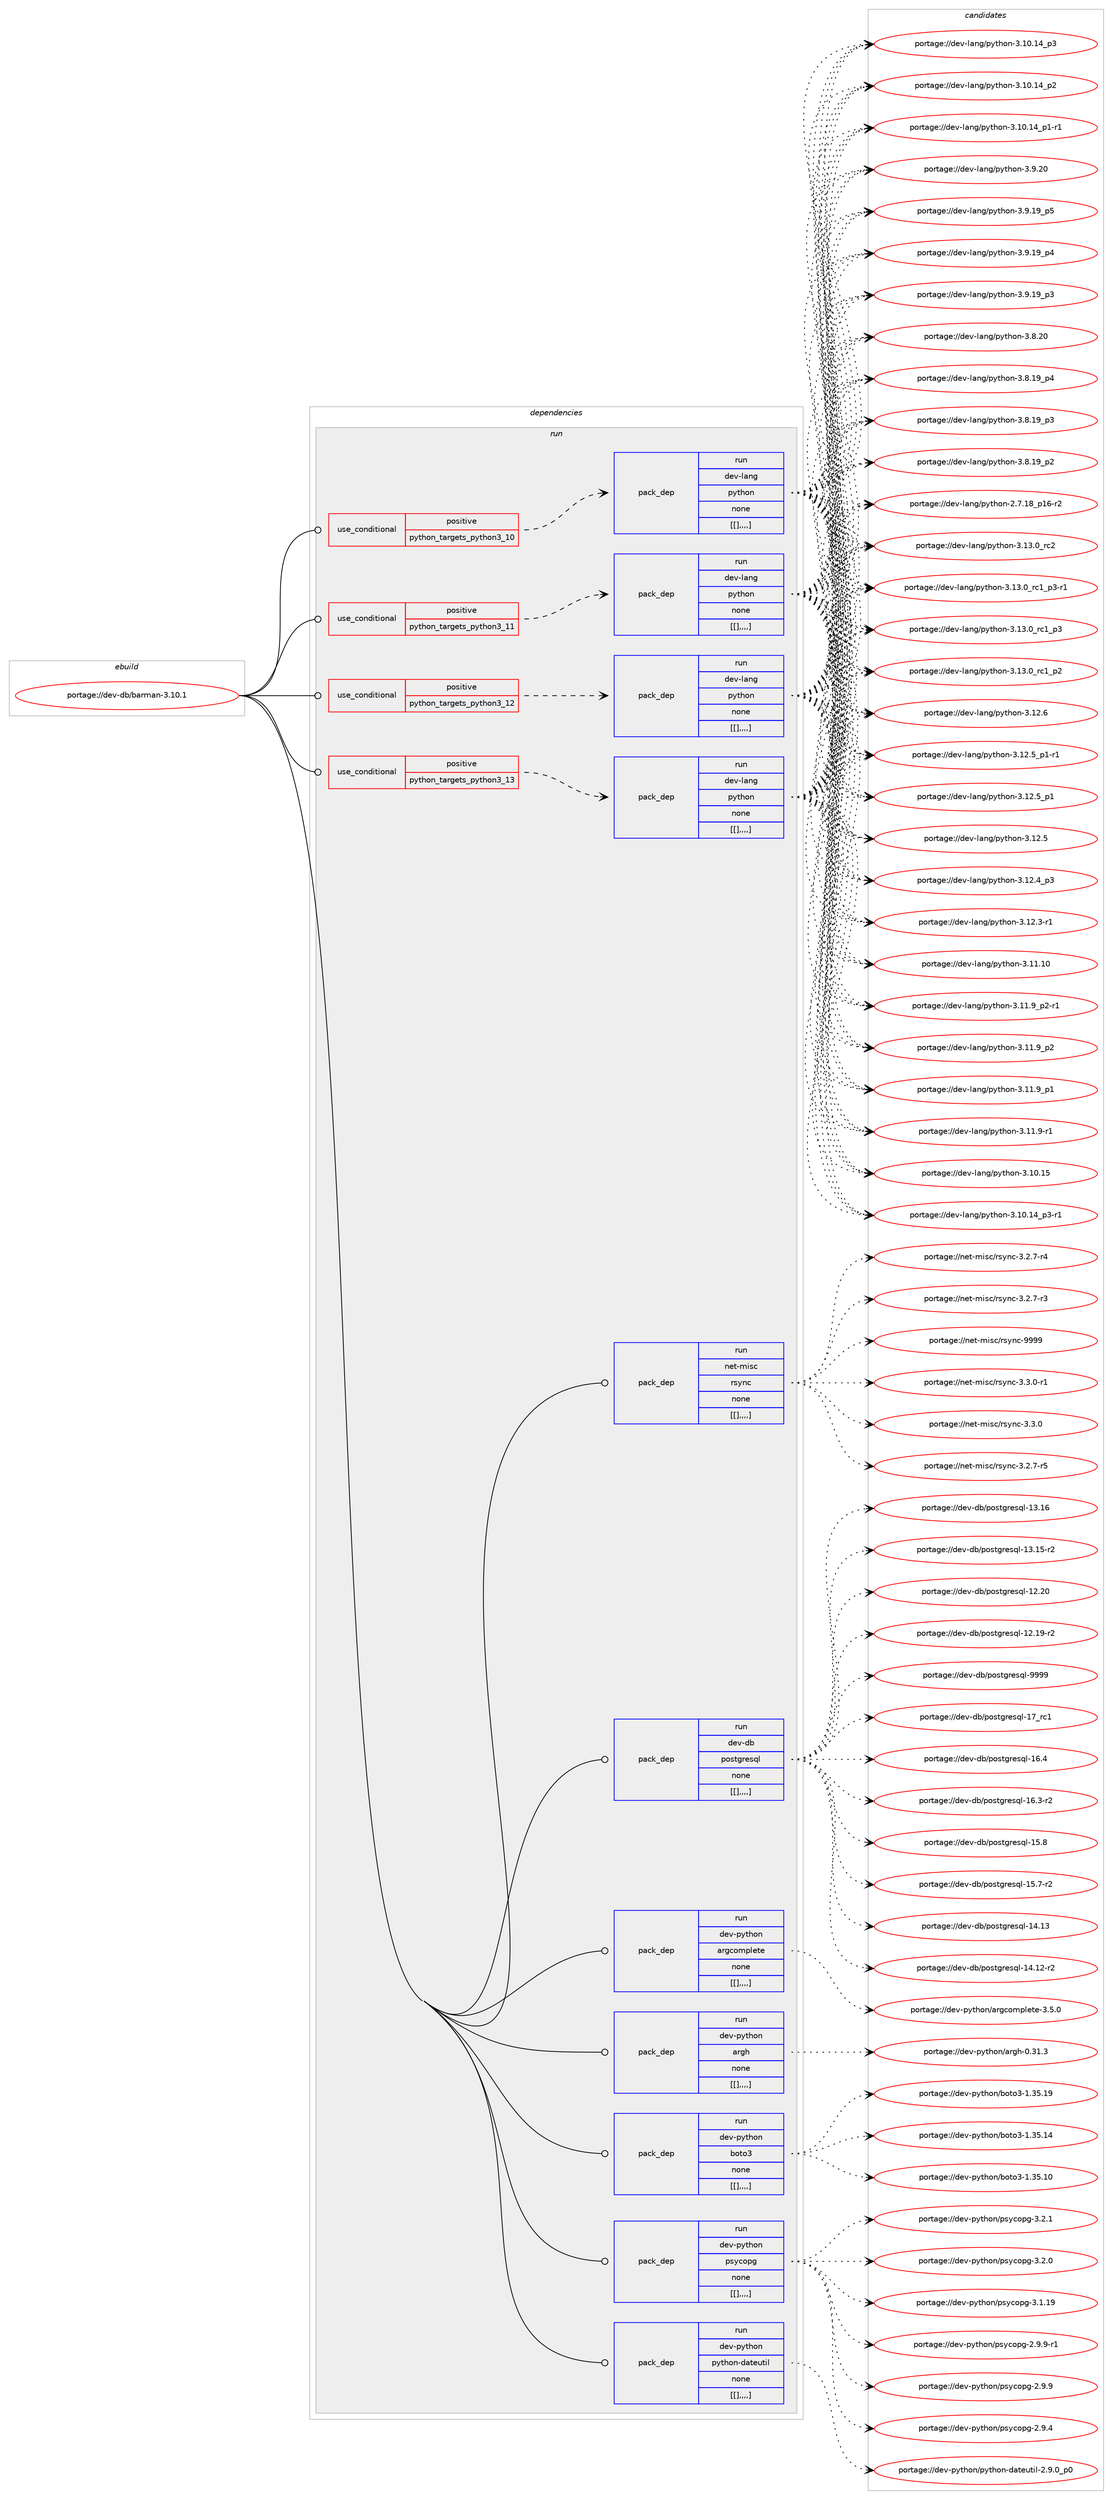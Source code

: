 digraph prolog {

# *************
# Graph options
# *************

newrank=true;
concentrate=true;
compound=true;
graph [rankdir=LR,fontname=Helvetica,fontsize=10,ranksep=1.5];#, ranksep=2.5, nodesep=0.2];
edge  [arrowhead=vee];
node  [fontname=Helvetica,fontsize=10];

# **********
# The ebuild
# **********

subgraph cluster_leftcol {
color=gray;
label=<<i>ebuild</i>>;
id [label="portage://dev-db/barman-3.10.1", color=red, width=4, href="../dev-db/barman-3.10.1.svg"];
}

# ****************
# The dependencies
# ****************

subgraph cluster_midcol {
color=gray;
label=<<i>dependencies</i>>;
subgraph cluster_compile {
fillcolor="#eeeeee";
style=filled;
label=<<i>compile</i>>;
}
subgraph cluster_compileandrun {
fillcolor="#eeeeee";
style=filled;
label=<<i>compile and run</i>>;
}
subgraph cluster_run {
fillcolor="#eeeeee";
style=filled;
label=<<i>run</i>>;
subgraph cond17211 {
dependency65716 [label=<<TABLE BORDER="0" CELLBORDER="1" CELLSPACING="0" CELLPADDING="4"><TR><TD ROWSPAN="3" CELLPADDING="10">use_conditional</TD></TR><TR><TD>positive</TD></TR><TR><TD>python_targets_python3_10</TD></TR></TABLE>>, shape=none, color=red];
subgraph pack47582 {
dependency65717 [label=<<TABLE BORDER="0" CELLBORDER="1" CELLSPACING="0" CELLPADDING="4" WIDTH="220"><TR><TD ROWSPAN="6" CELLPADDING="30">pack_dep</TD></TR><TR><TD WIDTH="110">run</TD></TR><TR><TD>dev-lang</TD></TR><TR><TD>python</TD></TR><TR><TD>none</TD></TR><TR><TD>[[],,,,]</TD></TR></TABLE>>, shape=none, color=blue];
}
dependency65716:e -> dependency65717:w [weight=20,style="dashed",arrowhead="vee"];
}
id:e -> dependency65716:w [weight=20,style="solid",arrowhead="odot"];
subgraph cond17212 {
dependency65718 [label=<<TABLE BORDER="0" CELLBORDER="1" CELLSPACING="0" CELLPADDING="4"><TR><TD ROWSPAN="3" CELLPADDING="10">use_conditional</TD></TR><TR><TD>positive</TD></TR><TR><TD>python_targets_python3_11</TD></TR></TABLE>>, shape=none, color=red];
subgraph pack47583 {
dependency65719 [label=<<TABLE BORDER="0" CELLBORDER="1" CELLSPACING="0" CELLPADDING="4" WIDTH="220"><TR><TD ROWSPAN="6" CELLPADDING="30">pack_dep</TD></TR><TR><TD WIDTH="110">run</TD></TR><TR><TD>dev-lang</TD></TR><TR><TD>python</TD></TR><TR><TD>none</TD></TR><TR><TD>[[],,,,]</TD></TR></TABLE>>, shape=none, color=blue];
}
dependency65718:e -> dependency65719:w [weight=20,style="dashed",arrowhead="vee"];
}
id:e -> dependency65718:w [weight=20,style="solid",arrowhead="odot"];
subgraph cond17213 {
dependency65720 [label=<<TABLE BORDER="0" CELLBORDER="1" CELLSPACING="0" CELLPADDING="4"><TR><TD ROWSPAN="3" CELLPADDING="10">use_conditional</TD></TR><TR><TD>positive</TD></TR><TR><TD>python_targets_python3_12</TD></TR></TABLE>>, shape=none, color=red];
subgraph pack47584 {
dependency65721 [label=<<TABLE BORDER="0" CELLBORDER="1" CELLSPACING="0" CELLPADDING="4" WIDTH="220"><TR><TD ROWSPAN="6" CELLPADDING="30">pack_dep</TD></TR><TR><TD WIDTH="110">run</TD></TR><TR><TD>dev-lang</TD></TR><TR><TD>python</TD></TR><TR><TD>none</TD></TR><TR><TD>[[],,,,]</TD></TR></TABLE>>, shape=none, color=blue];
}
dependency65720:e -> dependency65721:w [weight=20,style="dashed",arrowhead="vee"];
}
id:e -> dependency65720:w [weight=20,style="solid",arrowhead="odot"];
subgraph cond17214 {
dependency65722 [label=<<TABLE BORDER="0" CELLBORDER="1" CELLSPACING="0" CELLPADDING="4"><TR><TD ROWSPAN="3" CELLPADDING="10">use_conditional</TD></TR><TR><TD>positive</TD></TR><TR><TD>python_targets_python3_13</TD></TR></TABLE>>, shape=none, color=red];
subgraph pack47585 {
dependency65723 [label=<<TABLE BORDER="0" CELLBORDER="1" CELLSPACING="0" CELLPADDING="4" WIDTH="220"><TR><TD ROWSPAN="6" CELLPADDING="30">pack_dep</TD></TR><TR><TD WIDTH="110">run</TD></TR><TR><TD>dev-lang</TD></TR><TR><TD>python</TD></TR><TR><TD>none</TD></TR><TR><TD>[[],,,,]</TD></TR></TABLE>>, shape=none, color=blue];
}
dependency65722:e -> dependency65723:w [weight=20,style="dashed",arrowhead="vee"];
}
id:e -> dependency65722:w [weight=20,style="solid",arrowhead="odot"];
subgraph pack47586 {
dependency65724 [label=<<TABLE BORDER="0" CELLBORDER="1" CELLSPACING="0" CELLPADDING="4" WIDTH="220"><TR><TD ROWSPAN="6" CELLPADDING="30">pack_dep</TD></TR><TR><TD WIDTH="110">run</TD></TR><TR><TD>dev-db</TD></TR><TR><TD>postgresql</TD></TR><TR><TD>none</TD></TR><TR><TD>[[],,,,]</TD></TR></TABLE>>, shape=none, color=blue];
}
id:e -> dependency65724:w [weight=20,style="solid",arrowhead="odot"];
subgraph pack47587 {
dependency65725 [label=<<TABLE BORDER="0" CELLBORDER="1" CELLSPACING="0" CELLPADDING="4" WIDTH="220"><TR><TD ROWSPAN="6" CELLPADDING="30">pack_dep</TD></TR><TR><TD WIDTH="110">run</TD></TR><TR><TD>dev-python</TD></TR><TR><TD>argcomplete</TD></TR><TR><TD>none</TD></TR><TR><TD>[[],,,,]</TD></TR></TABLE>>, shape=none, color=blue];
}
id:e -> dependency65725:w [weight=20,style="solid",arrowhead="odot"];
subgraph pack47588 {
dependency65726 [label=<<TABLE BORDER="0" CELLBORDER="1" CELLSPACING="0" CELLPADDING="4" WIDTH="220"><TR><TD ROWSPAN="6" CELLPADDING="30">pack_dep</TD></TR><TR><TD WIDTH="110">run</TD></TR><TR><TD>dev-python</TD></TR><TR><TD>argh</TD></TR><TR><TD>none</TD></TR><TR><TD>[[],,,,]</TD></TR></TABLE>>, shape=none, color=blue];
}
id:e -> dependency65726:w [weight=20,style="solid",arrowhead="odot"];
subgraph pack47589 {
dependency65727 [label=<<TABLE BORDER="0" CELLBORDER="1" CELLSPACING="0" CELLPADDING="4" WIDTH="220"><TR><TD ROWSPAN="6" CELLPADDING="30">pack_dep</TD></TR><TR><TD WIDTH="110">run</TD></TR><TR><TD>dev-python</TD></TR><TR><TD>boto3</TD></TR><TR><TD>none</TD></TR><TR><TD>[[],,,,]</TD></TR></TABLE>>, shape=none, color=blue];
}
id:e -> dependency65727:w [weight=20,style="solid",arrowhead="odot"];
subgraph pack47590 {
dependency65728 [label=<<TABLE BORDER="0" CELLBORDER="1" CELLSPACING="0" CELLPADDING="4" WIDTH="220"><TR><TD ROWSPAN="6" CELLPADDING="30">pack_dep</TD></TR><TR><TD WIDTH="110">run</TD></TR><TR><TD>dev-python</TD></TR><TR><TD>psycopg</TD></TR><TR><TD>none</TD></TR><TR><TD>[[],,,,]</TD></TR></TABLE>>, shape=none, color=blue];
}
id:e -> dependency65728:w [weight=20,style="solid",arrowhead="odot"];
subgraph pack47591 {
dependency65729 [label=<<TABLE BORDER="0" CELLBORDER="1" CELLSPACING="0" CELLPADDING="4" WIDTH="220"><TR><TD ROWSPAN="6" CELLPADDING="30">pack_dep</TD></TR><TR><TD WIDTH="110">run</TD></TR><TR><TD>dev-python</TD></TR><TR><TD>python-dateutil</TD></TR><TR><TD>none</TD></TR><TR><TD>[[],,,,]</TD></TR></TABLE>>, shape=none, color=blue];
}
id:e -> dependency65729:w [weight=20,style="solid",arrowhead="odot"];
subgraph pack47592 {
dependency65730 [label=<<TABLE BORDER="0" CELLBORDER="1" CELLSPACING="0" CELLPADDING="4" WIDTH="220"><TR><TD ROWSPAN="6" CELLPADDING="30">pack_dep</TD></TR><TR><TD WIDTH="110">run</TD></TR><TR><TD>net-misc</TD></TR><TR><TD>rsync</TD></TR><TR><TD>none</TD></TR><TR><TD>[[],,,,]</TD></TR></TABLE>>, shape=none, color=blue];
}
id:e -> dependency65730:w [weight=20,style="solid",arrowhead="odot"];
}
}

# **************
# The candidates
# **************

subgraph cluster_choices {
rank=same;
color=gray;
label=<<i>candidates</i>>;

subgraph choice47582 {
color=black;
nodesep=1;
choice10010111845108971101034711212111610411111045514649514648951149950 [label="portage://dev-lang/python-3.13.0_rc2", color=red, width=4,href="../dev-lang/python-3.13.0_rc2.svg"];
choice1001011184510897110103471121211161041111104551464951464895114994995112514511449 [label="portage://dev-lang/python-3.13.0_rc1_p3-r1", color=red, width=4,href="../dev-lang/python-3.13.0_rc1_p3-r1.svg"];
choice100101118451089711010347112121116104111110455146495146489511499499511251 [label="portage://dev-lang/python-3.13.0_rc1_p3", color=red, width=4,href="../dev-lang/python-3.13.0_rc1_p3.svg"];
choice100101118451089711010347112121116104111110455146495146489511499499511250 [label="portage://dev-lang/python-3.13.0_rc1_p2", color=red, width=4,href="../dev-lang/python-3.13.0_rc1_p2.svg"];
choice10010111845108971101034711212111610411111045514649504654 [label="portage://dev-lang/python-3.12.6", color=red, width=4,href="../dev-lang/python-3.12.6.svg"];
choice1001011184510897110103471121211161041111104551464950465395112494511449 [label="portage://dev-lang/python-3.12.5_p1-r1", color=red, width=4,href="../dev-lang/python-3.12.5_p1-r1.svg"];
choice100101118451089711010347112121116104111110455146495046539511249 [label="portage://dev-lang/python-3.12.5_p1", color=red, width=4,href="../dev-lang/python-3.12.5_p1.svg"];
choice10010111845108971101034711212111610411111045514649504653 [label="portage://dev-lang/python-3.12.5", color=red, width=4,href="../dev-lang/python-3.12.5.svg"];
choice100101118451089711010347112121116104111110455146495046529511251 [label="portage://dev-lang/python-3.12.4_p3", color=red, width=4,href="../dev-lang/python-3.12.4_p3.svg"];
choice100101118451089711010347112121116104111110455146495046514511449 [label="portage://dev-lang/python-3.12.3-r1", color=red, width=4,href="../dev-lang/python-3.12.3-r1.svg"];
choice1001011184510897110103471121211161041111104551464949464948 [label="portage://dev-lang/python-3.11.10", color=red, width=4,href="../dev-lang/python-3.11.10.svg"];
choice1001011184510897110103471121211161041111104551464949465795112504511449 [label="portage://dev-lang/python-3.11.9_p2-r1", color=red, width=4,href="../dev-lang/python-3.11.9_p2-r1.svg"];
choice100101118451089711010347112121116104111110455146494946579511250 [label="portage://dev-lang/python-3.11.9_p2", color=red, width=4,href="../dev-lang/python-3.11.9_p2.svg"];
choice100101118451089711010347112121116104111110455146494946579511249 [label="portage://dev-lang/python-3.11.9_p1", color=red, width=4,href="../dev-lang/python-3.11.9_p1.svg"];
choice100101118451089711010347112121116104111110455146494946574511449 [label="portage://dev-lang/python-3.11.9-r1", color=red, width=4,href="../dev-lang/python-3.11.9-r1.svg"];
choice1001011184510897110103471121211161041111104551464948464953 [label="portage://dev-lang/python-3.10.15", color=red, width=4,href="../dev-lang/python-3.10.15.svg"];
choice100101118451089711010347112121116104111110455146494846495295112514511449 [label="portage://dev-lang/python-3.10.14_p3-r1", color=red, width=4,href="../dev-lang/python-3.10.14_p3-r1.svg"];
choice10010111845108971101034711212111610411111045514649484649529511251 [label="portage://dev-lang/python-3.10.14_p3", color=red, width=4,href="../dev-lang/python-3.10.14_p3.svg"];
choice10010111845108971101034711212111610411111045514649484649529511250 [label="portage://dev-lang/python-3.10.14_p2", color=red, width=4,href="../dev-lang/python-3.10.14_p2.svg"];
choice100101118451089711010347112121116104111110455146494846495295112494511449 [label="portage://dev-lang/python-3.10.14_p1-r1", color=red, width=4,href="../dev-lang/python-3.10.14_p1-r1.svg"];
choice10010111845108971101034711212111610411111045514657465048 [label="portage://dev-lang/python-3.9.20", color=red, width=4,href="../dev-lang/python-3.9.20.svg"];
choice100101118451089711010347112121116104111110455146574649579511253 [label="portage://dev-lang/python-3.9.19_p5", color=red, width=4,href="../dev-lang/python-3.9.19_p5.svg"];
choice100101118451089711010347112121116104111110455146574649579511252 [label="portage://dev-lang/python-3.9.19_p4", color=red, width=4,href="../dev-lang/python-3.9.19_p4.svg"];
choice100101118451089711010347112121116104111110455146574649579511251 [label="portage://dev-lang/python-3.9.19_p3", color=red, width=4,href="../dev-lang/python-3.9.19_p3.svg"];
choice10010111845108971101034711212111610411111045514656465048 [label="portage://dev-lang/python-3.8.20", color=red, width=4,href="../dev-lang/python-3.8.20.svg"];
choice100101118451089711010347112121116104111110455146564649579511252 [label="portage://dev-lang/python-3.8.19_p4", color=red, width=4,href="../dev-lang/python-3.8.19_p4.svg"];
choice100101118451089711010347112121116104111110455146564649579511251 [label="portage://dev-lang/python-3.8.19_p3", color=red, width=4,href="../dev-lang/python-3.8.19_p3.svg"];
choice100101118451089711010347112121116104111110455146564649579511250 [label="portage://dev-lang/python-3.8.19_p2", color=red, width=4,href="../dev-lang/python-3.8.19_p2.svg"];
choice100101118451089711010347112121116104111110455046554649569511249544511450 [label="portage://dev-lang/python-2.7.18_p16-r2", color=red, width=4,href="../dev-lang/python-2.7.18_p16-r2.svg"];
dependency65717:e -> choice10010111845108971101034711212111610411111045514649514648951149950:w [style=dotted,weight="100"];
dependency65717:e -> choice1001011184510897110103471121211161041111104551464951464895114994995112514511449:w [style=dotted,weight="100"];
dependency65717:e -> choice100101118451089711010347112121116104111110455146495146489511499499511251:w [style=dotted,weight="100"];
dependency65717:e -> choice100101118451089711010347112121116104111110455146495146489511499499511250:w [style=dotted,weight="100"];
dependency65717:e -> choice10010111845108971101034711212111610411111045514649504654:w [style=dotted,weight="100"];
dependency65717:e -> choice1001011184510897110103471121211161041111104551464950465395112494511449:w [style=dotted,weight="100"];
dependency65717:e -> choice100101118451089711010347112121116104111110455146495046539511249:w [style=dotted,weight="100"];
dependency65717:e -> choice10010111845108971101034711212111610411111045514649504653:w [style=dotted,weight="100"];
dependency65717:e -> choice100101118451089711010347112121116104111110455146495046529511251:w [style=dotted,weight="100"];
dependency65717:e -> choice100101118451089711010347112121116104111110455146495046514511449:w [style=dotted,weight="100"];
dependency65717:e -> choice1001011184510897110103471121211161041111104551464949464948:w [style=dotted,weight="100"];
dependency65717:e -> choice1001011184510897110103471121211161041111104551464949465795112504511449:w [style=dotted,weight="100"];
dependency65717:e -> choice100101118451089711010347112121116104111110455146494946579511250:w [style=dotted,weight="100"];
dependency65717:e -> choice100101118451089711010347112121116104111110455146494946579511249:w [style=dotted,weight="100"];
dependency65717:e -> choice100101118451089711010347112121116104111110455146494946574511449:w [style=dotted,weight="100"];
dependency65717:e -> choice1001011184510897110103471121211161041111104551464948464953:w [style=dotted,weight="100"];
dependency65717:e -> choice100101118451089711010347112121116104111110455146494846495295112514511449:w [style=dotted,weight="100"];
dependency65717:e -> choice10010111845108971101034711212111610411111045514649484649529511251:w [style=dotted,weight="100"];
dependency65717:e -> choice10010111845108971101034711212111610411111045514649484649529511250:w [style=dotted,weight="100"];
dependency65717:e -> choice100101118451089711010347112121116104111110455146494846495295112494511449:w [style=dotted,weight="100"];
dependency65717:e -> choice10010111845108971101034711212111610411111045514657465048:w [style=dotted,weight="100"];
dependency65717:e -> choice100101118451089711010347112121116104111110455146574649579511253:w [style=dotted,weight="100"];
dependency65717:e -> choice100101118451089711010347112121116104111110455146574649579511252:w [style=dotted,weight="100"];
dependency65717:e -> choice100101118451089711010347112121116104111110455146574649579511251:w [style=dotted,weight="100"];
dependency65717:e -> choice10010111845108971101034711212111610411111045514656465048:w [style=dotted,weight="100"];
dependency65717:e -> choice100101118451089711010347112121116104111110455146564649579511252:w [style=dotted,weight="100"];
dependency65717:e -> choice100101118451089711010347112121116104111110455146564649579511251:w [style=dotted,weight="100"];
dependency65717:e -> choice100101118451089711010347112121116104111110455146564649579511250:w [style=dotted,weight="100"];
dependency65717:e -> choice100101118451089711010347112121116104111110455046554649569511249544511450:w [style=dotted,weight="100"];
}
subgraph choice47583 {
color=black;
nodesep=1;
choice10010111845108971101034711212111610411111045514649514648951149950 [label="portage://dev-lang/python-3.13.0_rc2", color=red, width=4,href="../dev-lang/python-3.13.0_rc2.svg"];
choice1001011184510897110103471121211161041111104551464951464895114994995112514511449 [label="portage://dev-lang/python-3.13.0_rc1_p3-r1", color=red, width=4,href="../dev-lang/python-3.13.0_rc1_p3-r1.svg"];
choice100101118451089711010347112121116104111110455146495146489511499499511251 [label="portage://dev-lang/python-3.13.0_rc1_p3", color=red, width=4,href="../dev-lang/python-3.13.0_rc1_p3.svg"];
choice100101118451089711010347112121116104111110455146495146489511499499511250 [label="portage://dev-lang/python-3.13.0_rc1_p2", color=red, width=4,href="../dev-lang/python-3.13.0_rc1_p2.svg"];
choice10010111845108971101034711212111610411111045514649504654 [label="portage://dev-lang/python-3.12.6", color=red, width=4,href="../dev-lang/python-3.12.6.svg"];
choice1001011184510897110103471121211161041111104551464950465395112494511449 [label="portage://dev-lang/python-3.12.5_p1-r1", color=red, width=4,href="../dev-lang/python-3.12.5_p1-r1.svg"];
choice100101118451089711010347112121116104111110455146495046539511249 [label="portage://dev-lang/python-3.12.5_p1", color=red, width=4,href="../dev-lang/python-3.12.5_p1.svg"];
choice10010111845108971101034711212111610411111045514649504653 [label="portage://dev-lang/python-3.12.5", color=red, width=4,href="../dev-lang/python-3.12.5.svg"];
choice100101118451089711010347112121116104111110455146495046529511251 [label="portage://dev-lang/python-3.12.4_p3", color=red, width=4,href="../dev-lang/python-3.12.4_p3.svg"];
choice100101118451089711010347112121116104111110455146495046514511449 [label="portage://dev-lang/python-3.12.3-r1", color=red, width=4,href="../dev-lang/python-3.12.3-r1.svg"];
choice1001011184510897110103471121211161041111104551464949464948 [label="portage://dev-lang/python-3.11.10", color=red, width=4,href="../dev-lang/python-3.11.10.svg"];
choice1001011184510897110103471121211161041111104551464949465795112504511449 [label="portage://dev-lang/python-3.11.9_p2-r1", color=red, width=4,href="../dev-lang/python-3.11.9_p2-r1.svg"];
choice100101118451089711010347112121116104111110455146494946579511250 [label="portage://dev-lang/python-3.11.9_p2", color=red, width=4,href="../dev-lang/python-3.11.9_p2.svg"];
choice100101118451089711010347112121116104111110455146494946579511249 [label="portage://dev-lang/python-3.11.9_p1", color=red, width=4,href="../dev-lang/python-3.11.9_p1.svg"];
choice100101118451089711010347112121116104111110455146494946574511449 [label="portage://dev-lang/python-3.11.9-r1", color=red, width=4,href="../dev-lang/python-3.11.9-r1.svg"];
choice1001011184510897110103471121211161041111104551464948464953 [label="portage://dev-lang/python-3.10.15", color=red, width=4,href="../dev-lang/python-3.10.15.svg"];
choice100101118451089711010347112121116104111110455146494846495295112514511449 [label="portage://dev-lang/python-3.10.14_p3-r1", color=red, width=4,href="../dev-lang/python-3.10.14_p3-r1.svg"];
choice10010111845108971101034711212111610411111045514649484649529511251 [label="portage://dev-lang/python-3.10.14_p3", color=red, width=4,href="../dev-lang/python-3.10.14_p3.svg"];
choice10010111845108971101034711212111610411111045514649484649529511250 [label="portage://dev-lang/python-3.10.14_p2", color=red, width=4,href="../dev-lang/python-3.10.14_p2.svg"];
choice100101118451089711010347112121116104111110455146494846495295112494511449 [label="portage://dev-lang/python-3.10.14_p1-r1", color=red, width=4,href="../dev-lang/python-3.10.14_p1-r1.svg"];
choice10010111845108971101034711212111610411111045514657465048 [label="portage://dev-lang/python-3.9.20", color=red, width=4,href="../dev-lang/python-3.9.20.svg"];
choice100101118451089711010347112121116104111110455146574649579511253 [label="portage://dev-lang/python-3.9.19_p5", color=red, width=4,href="../dev-lang/python-3.9.19_p5.svg"];
choice100101118451089711010347112121116104111110455146574649579511252 [label="portage://dev-lang/python-3.9.19_p4", color=red, width=4,href="../dev-lang/python-3.9.19_p4.svg"];
choice100101118451089711010347112121116104111110455146574649579511251 [label="portage://dev-lang/python-3.9.19_p3", color=red, width=4,href="../dev-lang/python-3.9.19_p3.svg"];
choice10010111845108971101034711212111610411111045514656465048 [label="portage://dev-lang/python-3.8.20", color=red, width=4,href="../dev-lang/python-3.8.20.svg"];
choice100101118451089711010347112121116104111110455146564649579511252 [label="portage://dev-lang/python-3.8.19_p4", color=red, width=4,href="../dev-lang/python-3.8.19_p4.svg"];
choice100101118451089711010347112121116104111110455146564649579511251 [label="portage://dev-lang/python-3.8.19_p3", color=red, width=4,href="../dev-lang/python-3.8.19_p3.svg"];
choice100101118451089711010347112121116104111110455146564649579511250 [label="portage://dev-lang/python-3.8.19_p2", color=red, width=4,href="../dev-lang/python-3.8.19_p2.svg"];
choice100101118451089711010347112121116104111110455046554649569511249544511450 [label="portage://dev-lang/python-2.7.18_p16-r2", color=red, width=4,href="../dev-lang/python-2.7.18_p16-r2.svg"];
dependency65719:e -> choice10010111845108971101034711212111610411111045514649514648951149950:w [style=dotted,weight="100"];
dependency65719:e -> choice1001011184510897110103471121211161041111104551464951464895114994995112514511449:w [style=dotted,weight="100"];
dependency65719:e -> choice100101118451089711010347112121116104111110455146495146489511499499511251:w [style=dotted,weight="100"];
dependency65719:e -> choice100101118451089711010347112121116104111110455146495146489511499499511250:w [style=dotted,weight="100"];
dependency65719:e -> choice10010111845108971101034711212111610411111045514649504654:w [style=dotted,weight="100"];
dependency65719:e -> choice1001011184510897110103471121211161041111104551464950465395112494511449:w [style=dotted,weight="100"];
dependency65719:e -> choice100101118451089711010347112121116104111110455146495046539511249:w [style=dotted,weight="100"];
dependency65719:e -> choice10010111845108971101034711212111610411111045514649504653:w [style=dotted,weight="100"];
dependency65719:e -> choice100101118451089711010347112121116104111110455146495046529511251:w [style=dotted,weight="100"];
dependency65719:e -> choice100101118451089711010347112121116104111110455146495046514511449:w [style=dotted,weight="100"];
dependency65719:e -> choice1001011184510897110103471121211161041111104551464949464948:w [style=dotted,weight="100"];
dependency65719:e -> choice1001011184510897110103471121211161041111104551464949465795112504511449:w [style=dotted,weight="100"];
dependency65719:e -> choice100101118451089711010347112121116104111110455146494946579511250:w [style=dotted,weight="100"];
dependency65719:e -> choice100101118451089711010347112121116104111110455146494946579511249:w [style=dotted,weight="100"];
dependency65719:e -> choice100101118451089711010347112121116104111110455146494946574511449:w [style=dotted,weight="100"];
dependency65719:e -> choice1001011184510897110103471121211161041111104551464948464953:w [style=dotted,weight="100"];
dependency65719:e -> choice100101118451089711010347112121116104111110455146494846495295112514511449:w [style=dotted,weight="100"];
dependency65719:e -> choice10010111845108971101034711212111610411111045514649484649529511251:w [style=dotted,weight="100"];
dependency65719:e -> choice10010111845108971101034711212111610411111045514649484649529511250:w [style=dotted,weight="100"];
dependency65719:e -> choice100101118451089711010347112121116104111110455146494846495295112494511449:w [style=dotted,weight="100"];
dependency65719:e -> choice10010111845108971101034711212111610411111045514657465048:w [style=dotted,weight="100"];
dependency65719:e -> choice100101118451089711010347112121116104111110455146574649579511253:w [style=dotted,weight="100"];
dependency65719:e -> choice100101118451089711010347112121116104111110455146574649579511252:w [style=dotted,weight="100"];
dependency65719:e -> choice100101118451089711010347112121116104111110455146574649579511251:w [style=dotted,weight="100"];
dependency65719:e -> choice10010111845108971101034711212111610411111045514656465048:w [style=dotted,weight="100"];
dependency65719:e -> choice100101118451089711010347112121116104111110455146564649579511252:w [style=dotted,weight="100"];
dependency65719:e -> choice100101118451089711010347112121116104111110455146564649579511251:w [style=dotted,weight="100"];
dependency65719:e -> choice100101118451089711010347112121116104111110455146564649579511250:w [style=dotted,weight="100"];
dependency65719:e -> choice100101118451089711010347112121116104111110455046554649569511249544511450:w [style=dotted,weight="100"];
}
subgraph choice47584 {
color=black;
nodesep=1;
choice10010111845108971101034711212111610411111045514649514648951149950 [label="portage://dev-lang/python-3.13.0_rc2", color=red, width=4,href="../dev-lang/python-3.13.0_rc2.svg"];
choice1001011184510897110103471121211161041111104551464951464895114994995112514511449 [label="portage://dev-lang/python-3.13.0_rc1_p3-r1", color=red, width=4,href="../dev-lang/python-3.13.0_rc1_p3-r1.svg"];
choice100101118451089711010347112121116104111110455146495146489511499499511251 [label="portage://dev-lang/python-3.13.0_rc1_p3", color=red, width=4,href="../dev-lang/python-3.13.0_rc1_p3.svg"];
choice100101118451089711010347112121116104111110455146495146489511499499511250 [label="portage://dev-lang/python-3.13.0_rc1_p2", color=red, width=4,href="../dev-lang/python-3.13.0_rc1_p2.svg"];
choice10010111845108971101034711212111610411111045514649504654 [label="portage://dev-lang/python-3.12.6", color=red, width=4,href="../dev-lang/python-3.12.6.svg"];
choice1001011184510897110103471121211161041111104551464950465395112494511449 [label="portage://dev-lang/python-3.12.5_p1-r1", color=red, width=4,href="../dev-lang/python-3.12.5_p1-r1.svg"];
choice100101118451089711010347112121116104111110455146495046539511249 [label="portage://dev-lang/python-3.12.5_p1", color=red, width=4,href="../dev-lang/python-3.12.5_p1.svg"];
choice10010111845108971101034711212111610411111045514649504653 [label="portage://dev-lang/python-3.12.5", color=red, width=4,href="../dev-lang/python-3.12.5.svg"];
choice100101118451089711010347112121116104111110455146495046529511251 [label="portage://dev-lang/python-3.12.4_p3", color=red, width=4,href="../dev-lang/python-3.12.4_p3.svg"];
choice100101118451089711010347112121116104111110455146495046514511449 [label="portage://dev-lang/python-3.12.3-r1", color=red, width=4,href="../dev-lang/python-3.12.3-r1.svg"];
choice1001011184510897110103471121211161041111104551464949464948 [label="portage://dev-lang/python-3.11.10", color=red, width=4,href="../dev-lang/python-3.11.10.svg"];
choice1001011184510897110103471121211161041111104551464949465795112504511449 [label="portage://dev-lang/python-3.11.9_p2-r1", color=red, width=4,href="../dev-lang/python-3.11.9_p2-r1.svg"];
choice100101118451089711010347112121116104111110455146494946579511250 [label="portage://dev-lang/python-3.11.9_p2", color=red, width=4,href="../dev-lang/python-3.11.9_p2.svg"];
choice100101118451089711010347112121116104111110455146494946579511249 [label="portage://dev-lang/python-3.11.9_p1", color=red, width=4,href="../dev-lang/python-3.11.9_p1.svg"];
choice100101118451089711010347112121116104111110455146494946574511449 [label="portage://dev-lang/python-3.11.9-r1", color=red, width=4,href="../dev-lang/python-3.11.9-r1.svg"];
choice1001011184510897110103471121211161041111104551464948464953 [label="portage://dev-lang/python-3.10.15", color=red, width=4,href="../dev-lang/python-3.10.15.svg"];
choice100101118451089711010347112121116104111110455146494846495295112514511449 [label="portage://dev-lang/python-3.10.14_p3-r1", color=red, width=4,href="../dev-lang/python-3.10.14_p3-r1.svg"];
choice10010111845108971101034711212111610411111045514649484649529511251 [label="portage://dev-lang/python-3.10.14_p3", color=red, width=4,href="../dev-lang/python-3.10.14_p3.svg"];
choice10010111845108971101034711212111610411111045514649484649529511250 [label="portage://dev-lang/python-3.10.14_p2", color=red, width=4,href="../dev-lang/python-3.10.14_p2.svg"];
choice100101118451089711010347112121116104111110455146494846495295112494511449 [label="portage://dev-lang/python-3.10.14_p1-r1", color=red, width=4,href="../dev-lang/python-3.10.14_p1-r1.svg"];
choice10010111845108971101034711212111610411111045514657465048 [label="portage://dev-lang/python-3.9.20", color=red, width=4,href="../dev-lang/python-3.9.20.svg"];
choice100101118451089711010347112121116104111110455146574649579511253 [label="portage://dev-lang/python-3.9.19_p5", color=red, width=4,href="../dev-lang/python-3.9.19_p5.svg"];
choice100101118451089711010347112121116104111110455146574649579511252 [label="portage://dev-lang/python-3.9.19_p4", color=red, width=4,href="../dev-lang/python-3.9.19_p4.svg"];
choice100101118451089711010347112121116104111110455146574649579511251 [label="portage://dev-lang/python-3.9.19_p3", color=red, width=4,href="../dev-lang/python-3.9.19_p3.svg"];
choice10010111845108971101034711212111610411111045514656465048 [label="portage://dev-lang/python-3.8.20", color=red, width=4,href="../dev-lang/python-3.8.20.svg"];
choice100101118451089711010347112121116104111110455146564649579511252 [label="portage://dev-lang/python-3.8.19_p4", color=red, width=4,href="../dev-lang/python-3.8.19_p4.svg"];
choice100101118451089711010347112121116104111110455146564649579511251 [label="portage://dev-lang/python-3.8.19_p3", color=red, width=4,href="../dev-lang/python-3.8.19_p3.svg"];
choice100101118451089711010347112121116104111110455146564649579511250 [label="portage://dev-lang/python-3.8.19_p2", color=red, width=4,href="../dev-lang/python-3.8.19_p2.svg"];
choice100101118451089711010347112121116104111110455046554649569511249544511450 [label="portage://dev-lang/python-2.7.18_p16-r2", color=red, width=4,href="../dev-lang/python-2.7.18_p16-r2.svg"];
dependency65721:e -> choice10010111845108971101034711212111610411111045514649514648951149950:w [style=dotted,weight="100"];
dependency65721:e -> choice1001011184510897110103471121211161041111104551464951464895114994995112514511449:w [style=dotted,weight="100"];
dependency65721:e -> choice100101118451089711010347112121116104111110455146495146489511499499511251:w [style=dotted,weight="100"];
dependency65721:e -> choice100101118451089711010347112121116104111110455146495146489511499499511250:w [style=dotted,weight="100"];
dependency65721:e -> choice10010111845108971101034711212111610411111045514649504654:w [style=dotted,weight="100"];
dependency65721:e -> choice1001011184510897110103471121211161041111104551464950465395112494511449:w [style=dotted,weight="100"];
dependency65721:e -> choice100101118451089711010347112121116104111110455146495046539511249:w [style=dotted,weight="100"];
dependency65721:e -> choice10010111845108971101034711212111610411111045514649504653:w [style=dotted,weight="100"];
dependency65721:e -> choice100101118451089711010347112121116104111110455146495046529511251:w [style=dotted,weight="100"];
dependency65721:e -> choice100101118451089711010347112121116104111110455146495046514511449:w [style=dotted,weight="100"];
dependency65721:e -> choice1001011184510897110103471121211161041111104551464949464948:w [style=dotted,weight="100"];
dependency65721:e -> choice1001011184510897110103471121211161041111104551464949465795112504511449:w [style=dotted,weight="100"];
dependency65721:e -> choice100101118451089711010347112121116104111110455146494946579511250:w [style=dotted,weight="100"];
dependency65721:e -> choice100101118451089711010347112121116104111110455146494946579511249:w [style=dotted,weight="100"];
dependency65721:e -> choice100101118451089711010347112121116104111110455146494946574511449:w [style=dotted,weight="100"];
dependency65721:e -> choice1001011184510897110103471121211161041111104551464948464953:w [style=dotted,weight="100"];
dependency65721:e -> choice100101118451089711010347112121116104111110455146494846495295112514511449:w [style=dotted,weight="100"];
dependency65721:e -> choice10010111845108971101034711212111610411111045514649484649529511251:w [style=dotted,weight="100"];
dependency65721:e -> choice10010111845108971101034711212111610411111045514649484649529511250:w [style=dotted,weight="100"];
dependency65721:e -> choice100101118451089711010347112121116104111110455146494846495295112494511449:w [style=dotted,weight="100"];
dependency65721:e -> choice10010111845108971101034711212111610411111045514657465048:w [style=dotted,weight="100"];
dependency65721:e -> choice100101118451089711010347112121116104111110455146574649579511253:w [style=dotted,weight="100"];
dependency65721:e -> choice100101118451089711010347112121116104111110455146574649579511252:w [style=dotted,weight="100"];
dependency65721:e -> choice100101118451089711010347112121116104111110455146574649579511251:w [style=dotted,weight="100"];
dependency65721:e -> choice10010111845108971101034711212111610411111045514656465048:w [style=dotted,weight="100"];
dependency65721:e -> choice100101118451089711010347112121116104111110455146564649579511252:w [style=dotted,weight="100"];
dependency65721:e -> choice100101118451089711010347112121116104111110455146564649579511251:w [style=dotted,weight="100"];
dependency65721:e -> choice100101118451089711010347112121116104111110455146564649579511250:w [style=dotted,weight="100"];
dependency65721:e -> choice100101118451089711010347112121116104111110455046554649569511249544511450:w [style=dotted,weight="100"];
}
subgraph choice47585 {
color=black;
nodesep=1;
choice10010111845108971101034711212111610411111045514649514648951149950 [label="portage://dev-lang/python-3.13.0_rc2", color=red, width=4,href="../dev-lang/python-3.13.0_rc2.svg"];
choice1001011184510897110103471121211161041111104551464951464895114994995112514511449 [label="portage://dev-lang/python-3.13.0_rc1_p3-r1", color=red, width=4,href="../dev-lang/python-3.13.0_rc1_p3-r1.svg"];
choice100101118451089711010347112121116104111110455146495146489511499499511251 [label="portage://dev-lang/python-3.13.0_rc1_p3", color=red, width=4,href="../dev-lang/python-3.13.0_rc1_p3.svg"];
choice100101118451089711010347112121116104111110455146495146489511499499511250 [label="portage://dev-lang/python-3.13.0_rc1_p2", color=red, width=4,href="../dev-lang/python-3.13.0_rc1_p2.svg"];
choice10010111845108971101034711212111610411111045514649504654 [label="portage://dev-lang/python-3.12.6", color=red, width=4,href="../dev-lang/python-3.12.6.svg"];
choice1001011184510897110103471121211161041111104551464950465395112494511449 [label="portage://dev-lang/python-3.12.5_p1-r1", color=red, width=4,href="../dev-lang/python-3.12.5_p1-r1.svg"];
choice100101118451089711010347112121116104111110455146495046539511249 [label="portage://dev-lang/python-3.12.5_p1", color=red, width=4,href="../dev-lang/python-3.12.5_p1.svg"];
choice10010111845108971101034711212111610411111045514649504653 [label="portage://dev-lang/python-3.12.5", color=red, width=4,href="../dev-lang/python-3.12.5.svg"];
choice100101118451089711010347112121116104111110455146495046529511251 [label="portage://dev-lang/python-3.12.4_p3", color=red, width=4,href="../dev-lang/python-3.12.4_p3.svg"];
choice100101118451089711010347112121116104111110455146495046514511449 [label="portage://dev-lang/python-3.12.3-r1", color=red, width=4,href="../dev-lang/python-3.12.3-r1.svg"];
choice1001011184510897110103471121211161041111104551464949464948 [label="portage://dev-lang/python-3.11.10", color=red, width=4,href="../dev-lang/python-3.11.10.svg"];
choice1001011184510897110103471121211161041111104551464949465795112504511449 [label="portage://dev-lang/python-3.11.9_p2-r1", color=red, width=4,href="../dev-lang/python-3.11.9_p2-r1.svg"];
choice100101118451089711010347112121116104111110455146494946579511250 [label="portage://dev-lang/python-3.11.9_p2", color=red, width=4,href="../dev-lang/python-3.11.9_p2.svg"];
choice100101118451089711010347112121116104111110455146494946579511249 [label="portage://dev-lang/python-3.11.9_p1", color=red, width=4,href="../dev-lang/python-3.11.9_p1.svg"];
choice100101118451089711010347112121116104111110455146494946574511449 [label="portage://dev-lang/python-3.11.9-r1", color=red, width=4,href="../dev-lang/python-3.11.9-r1.svg"];
choice1001011184510897110103471121211161041111104551464948464953 [label="portage://dev-lang/python-3.10.15", color=red, width=4,href="../dev-lang/python-3.10.15.svg"];
choice100101118451089711010347112121116104111110455146494846495295112514511449 [label="portage://dev-lang/python-3.10.14_p3-r1", color=red, width=4,href="../dev-lang/python-3.10.14_p3-r1.svg"];
choice10010111845108971101034711212111610411111045514649484649529511251 [label="portage://dev-lang/python-3.10.14_p3", color=red, width=4,href="../dev-lang/python-3.10.14_p3.svg"];
choice10010111845108971101034711212111610411111045514649484649529511250 [label="portage://dev-lang/python-3.10.14_p2", color=red, width=4,href="../dev-lang/python-3.10.14_p2.svg"];
choice100101118451089711010347112121116104111110455146494846495295112494511449 [label="portage://dev-lang/python-3.10.14_p1-r1", color=red, width=4,href="../dev-lang/python-3.10.14_p1-r1.svg"];
choice10010111845108971101034711212111610411111045514657465048 [label="portage://dev-lang/python-3.9.20", color=red, width=4,href="../dev-lang/python-3.9.20.svg"];
choice100101118451089711010347112121116104111110455146574649579511253 [label="portage://dev-lang/python-3.9.19_p5", color=red, width=4,href="../dev-lang/python-3.9.19_p5.svg"];
choice100101118451089711010347112121116104111110455146574649579511252 [label="portage://dev-lang/python-3.9.19_p4", color=red, width=4,href="../dev-lang/python-3.9.19_p4.svg"];
choice100101118451089711010347112121116104111110455146574649579511251 [label="portage://dev-lang/python-3.9.19_p3", color=red, width=4,href="../dev-lang/python-3.9.19_p3.svg"];
choice10010111845108971101034711212111610411111045514656465048 [label="portage://dev-lang/python-3.8.20", color=red, width=4,href="../dev-lang/python-3.8.20.svg"];
choice100101118451089711010347112121116104111110455146564649579511252 [label="portage://dev-lang/python-3.8.19_p4", color=red, width=4,href="../dev-lang/python-3.8.19_p4.svg"];
choice100101118451089711010347112121116104111110455146564649579511251 [label="portage://dev-lang/python-3.8.19_p3", color=red, width=4,href="../dev-lang/python-3.8.19_p3.svg"];
choice100101118451089711010347112121116104111110455146564649579511250 [label="portage://dev-lang/python-3.8.19_p2", color=red, width=4,href="../dev-lang/python-3.8.19_p2.svg"];
choice100101118451089711010347112121116104111110455046554649569511249544511450 [label="portage://dev-lang/python-2.7.18_p16-r2", color=red, width=4,href="../dev-lang/python-2.7.18_p16-r2.svg"];
dependency65723:e -> choice10010111845108971101034711212111610411111045514649514648951149950:w [style=dotted,weight="100"];
dependency65723:e -> choice1001011184510897110103471121211161041111104551464951464895114994995112514511449:w [style=dotted,weight="100"];
dependency65723:e -> choice100101118451089711010347112121116104111110455146495146489511499499511251:w [style=dotted,weight="100"];
dependency65723:e -> choice100101118451089711010347112121116104111110455146495146489511499499511250:w [style=dotted,weight="100"];
dependency65723:e -> choice10010111845108971101034711212111610411111045514649504654:w [style=dotted,weight="100"];
dependency65723:e -> choice1001011184510897110103471121211161041111104551464950465395112494511449:w [style=dotted,weight="100"];
dependency65723:e -> choice100101118451089711010347112121116104111110455146495046539511249:w [style=dotted,weight="100"];
dependency65723:e -> choice10010111845108971101034711212111610411111045514649504653:w [style=dotted,weight="100"];
dependency65723:e -> choice100101118451089711010347112121116104111110455146495046529511251:w [style=dotted,weight="100"];
dependency65723:e -> choice100101118451089711010347112121116104111110455146495046514511449:w [style=dotted,weight="100"];
dependency65723:e -> choice1001011184510897110103471121211161041111104551464949464948:w [style=dotted,weight="100"];
dependency65723:e -> choice1001011184510897110103471121211161041111104551464949465795112504511449:w [style=dotted,weight="100"];
dependency65723:e -> choice100101118451089711010347112121116104111110455146494946579511250:w [style=dotted,weight="100"];
dependency65723:e -> choice100101118451089711010347112121116104111110455146494946579511249:w [style=dotted,weight="100"];
dependency65723:e -> choice100101118451089711010347112121116104111110455146494946574511449:w [style=dotted,weight="100"];
dependency65723:e -> choice1001011184510897110103471121211161041111104551464948464953:w [style=dotted,weight="100"];
dependency65723:e -> choice100101118451089711010347112121116104111110455146494846495295112514511449:w [style=dotted,weight="100"];
dependency65723:e -> choice10010111845108971101034711212111610411111045514649484649529511251:w [style=dotted,weight="100"];
dependency65723:e -> choice10010111845108971101034711212111610411111045514649484649529511250:w [style=dotted,weight="100"];
dependency65723:e -> choice100101118451089711010347112121116104111110455146494846495295112494511449:w [style=dotted,weight="100"];
dependency65723:e -> choice10010111845108971101034711212111610411111045514657465048:w [style=dotted,weight="100"];
dependency65723:e -> choice100101118451089711010347112121116104111110455146574649579511253:w [style=dotted,weight="100"];
dependency65723:e -> choice100101118451089711010347112121116104111110455146574649579511252:w [style=dotted,weight="100"];
dependency65723:e -> choice100101118451089711010347112121116104111110455146574649579511251:w [style=dotted,weight="100"];
dependency65723:e -> choice10010111845108971101034711212111610411111045514656465048:w [style=dotted,weight="100"];
dependency65723:e -> choice100101118451089711010347112121116104111110455146564649579511252:w [style=dotted,weight="100"];
dependency65723:e -> choice100101118451089711010347112121116104111110455146564649579511251:w [style=dotted,weight="100"];
dependency65723:e -> choice100101118451089711010347112121116104111110455146564649579511250:w [style=dotted,weight="100"];
dependency65723:e -> choice100101118451089711010347112121116104111110455046554649569511249544511450:w [style=dotted,weight="100"];
}
subgraph choice47586 {
color=black;
nodesep=1;
choice1001011184510098471121111151161031141011151131084557575757 [label="portage://dev-db/postgresql-9999", color=red, width=4,href="../dev-db/postgresql-9999.svg"];
choice100101118451009847112111115116103114101115113108454955951149949 [label="portage://dev-db/postgresql-17_rc1", color=red, width=4,href="../dev-db/postgresql-17_rc1.svg"];
choice1001011184510098471121111151161031141011151131084549544652 [label="portage://dev-db/postgresql-16.4", color=red, width=4,href="../dev-db/postgresql-16.4.svg"];
choice10010111845100984711211111511610311410111511310845495446514511450 [label="portage://dev-db/postgresql-16.3-r2", color=red, width=4,href="../dev-db/postgresql-16.3-r2.svg"];
choice1001011184510098471121111151161031141011151131084549534656 [label="portage://dev-db/postgresql-15.8", color=red, width=4,href="../dev-db/postgresql-15.8.svg"];
choice10010111845100984711211111511610311410111511310845495346554511450 [label="portage://dev-db/postgresql-15.7-r2", color=red, width=4,href="../dev-db/postgresql-15.7-r2.svg"];
choice100101118451009847112111115116103114101115113108454952464951 [label="portage://dev-db/postgresql-14.13", color=red, width=4,href="../dev-db/postgresql-14.13.svg"];
choice1001011184510098471121111151161031141011151131084549524649504511450 [label="portage://dev-db/postgresql-14.12-r2", color=red, width=4,href="../dev-db/postgresql-14.12-r2.svg"];
choice100101118451009847112111115116103114101115113108454951464954 [label="portage://dev-db/postgresql-13.16", color=red, width=4,href="../dev-db/postgresql-13.16.svg"];
choice1001011184510098471121111151161031141011151131084549514649534511450 [label="portage://dev-db/postgresql-13.15-r2", color=red, width=4,href="../dev-db/postgresql-13.15-r2.svg"];
choice100101118451009847112111115116103114101115113108454950465048 [label="portage://dev-db/postgresql-12.20", color=red, width=4,href="../dev-db/postgresql-12.20.svg"];
choice1001011184510098471121111151161031141011151131084549504649574511450 [label="portage://dev-db/postgresql-12.19-r2", color=red, width=4,href="../dev-db/postgresql-12.19-r2.svg"];
dependency65724:e -> choice1001011184510098471121111151161031141011151131084557575757:w [style=dotted,weight="100"];
dependency65724:e -> choice100101118451009847112111115116103114101115113108454955951149949:w [style=dotted,weight="100"];
dependency65724:e -> choice1001011184510098471121111151161031141011151131084549544652:w [style=dotted,weight="100"];
dependency65724:e -> choice10010111845100984711211111511610311410111511310845495446514511450:w [style=dotted,weight="100"];
dependency65724:e -> choice1001011184510098471121111151161031141011151131084549534656:w [style=dotted,weight="100"];
dependency65724:e -> choice10010111845100984711211111511610311410111511310845495346554511450:w [style=dotted,weight="100"];
dependency65724:e -> choice100101118451009847112111115116103114101115113108454952464951:w [style=dotted,weight="100"];
dependency65724:e -> choice1001011184510098471121111151161031141011151131084549524649504511450:w [style=dotted,weight="100"];
dependency65724:e -> choice100101118451009847112111115116103114101115113108454951464954:w [style=dotted,weight="100"];
dependency65724:e -> choice1001011184510098471121111151161031141011151131084549514649534511450:w [style=dotted,weight="100"];
dependency65724:e -> choice100101118451009847112111115116103114101115113108454950465048:w [style=dotted,weight="100"];
dependency65724:e -> choice1001011184510098471121111151161031141011151131084549504649574511450:w [style=dotted,weight="100"];
}
subgraph choice47587 {
color=black;
nodesep=1;
choice10010111845112121116104111110479711410399111109112108101116101455146534648 [label="portage://dev-python/argcomplete-3.5.0", color=red, width=4,href="../dev-python/argcomplete-3.5.0.svg"];
dependency65725:e -> choice10010111845112121116104111110479711410399111109112108101116101455146534648:w [style=dotted,weight="100"];
}
subgraph choice47588 {
color=black;
nodesep=1;
choice10010111845112121116104111110479711410310445484651494651 [label="portage://dev-python/argh-0.31.3", color=red, width=4,href="../dev-python/argh-0.31.3.svg"];
dependency65726:e -> choice10010111845112121116104111110479711410310445484651494651:w [style=dotted,weight="100"];
}
subgraph choice47589 {
color=black;
nodesep=1;
choice100101118451121211161041111104798111116111514549465153464957 [label="portage://dev-python/boto3-1.35.19", color=red, width=4,href="../dev-python/boto3-1.35.19.svg"];
choice100101118451121211161041111104798111116111514549465153464952 [label="portage://dev-python/boto3-1.35.14", color=red, width=4,href="../dev-python/boto3-1.35.14.svg"];
choice100101118451121211161041111104798111116111514549465153464948 [label="portage://dev-python/boto3-1.35.10", color=red, width=4,href="../dev-python/boto3-1.35.10.svg"];
dependency65727:e -> choice100101118451121211161041111104798111116111514549465153464957:w [style=dotted,weight="100"];
dependency65727:e -> choice100101118451121211161041111104798111116111514549465153464952:w [style=dotted,weight="100"];
dependency65727:e -> choice100101118451121211161041111104798111116111514549465153464948:w [style=dotted,weight="100"];
}
subgraph choice47590 {
color=black;
nodesep=1;
choice100101118451121211161041111104711211512199111112103455146504649 [label="portage://dev-python/psycopg-3.2.1", color=red, width=4,href="../dev-python/psycopg-3.2.1.svg"];
choice100101118451121211161041111104711211512199111112103455146504648 [label="portage://dev-python/psycopg-3.2.0", color=red, width=4,href="../dev-python/psycopg-3.2.0.svg"];
choice10010111845112121116104111110471121151219911111210345514649464957 [label="portage://dev-python/psycopg-3.1.19", color=red, width=4,href="../dev-python/psycopg-3.1.19.svg"];
choice1001011184511212111610411111047112115121991111121034550465746574511449 [label="portage://dev-python/psycopg-2.9.9-r1", color=red, width=4,href="../dev-python/psycopg-2.9.9-r1.svg"];
choice100101118451121211161041111104711211512199111112103455046574657 [label="portage://dev-python/psycopg-2.9.9", color=red, width=4,href="../dev-python/psycopg-2.9.9.svg"];
choice100101118451121211161041111104711211512199111112103455046574652 [label="portage://dev-python/psycopg-2.9.4", color=red, width=4,href="../dev-python/psycopg-2.9.4.svg"];
dependency65728:e -> choice100101118451121211161041111104711211512199111112103455146504649:w [style=dotted,weight="100"];
dependency65728:e -> choice100101118451121211161041111104711211512199111112103455146504648:w [style=dotted,weight="100"];
dependency65728:e -> choice10010111845112121116104111110471121151219911111210345514649464957:w [style=dotted,weight="100"];
dependency65728:e -> choice1001011184511212111610411111047112115121991111121034550465746574511449:w [style=dotted,weight="100"];
dependency65728:e -> choice100101118451121211161041111104711211512199111112103455046574657:w [style=dotted,weight="100"];
dependency65728:e -> choice100101118451121211161041111104711211512199111112103455046574652:w [style=dotted,weight="100"];
}
subgraph choice47591 {
color=black;
nodesep=1;
choice100101118451121211161041111104711212111610411111045100971161011171161051084550465746489511248 [label="portage://dev-python/python-dateutil-2.9.0_p0", color=red, width=4,href="../dev-python/python-dateutil-2.9.0_p0.svg"];
dependency65729:e -> choice100101118451121211161041111104711212111610411111045100971161011171161051084550465746489511248:w [style=dotted,weight="100"];
}
subgraph choice47592 {
color=black;
nodesep=1;
choice110101116451091051159947114115121110994557575757 [label="portage://net-misc/rsync-9999", color=red, width=4,href="../net-misc/rsync-9999.svg"];
choice110101116451091051159947114115121110994551465146484511449 [label="portage://net-misc/rsync-3.3.0-r1", color=red, width=4,href="../net-misc/rsync-3.3.0-r1.svg"];
choice11010111645109105115994711411512111099455146514648 [label="portage://net-misc/rsync-3.3.0", color=red, width=4,href="../net-misc/rsync-3.3.0.svg"];
choice110101116451091051159947114115121110994551465046554511453 [label="portage://net-misc/rsync-3.2.7-r5", color=red, width=4,href="../net-misc/rsync-3.2.7-r5.svg"];
choice110101116451091051159947114115121110994551465046554511452 [label="portage://net-misc/rsync-3.2.7-r4", color=red, width=4,href="../net-misc/rsync-3.2.7-r4.svg"];
choice110101116451091051159947114115121110994551465046554511451 [label="portage://net-misc/rsync-3.2.7-r3", color=red, width=4,href="../net-misc/rsync-3.2.7-r3.svg"];
dependency65730:e -> choice110101116451091051159947114115121110994557575757:w [style=dotted,weight="100"];
dependency65730:e -> choice110101116451091051159947114115121110994551465146484511449:w [style=dotted,weight="100"];
dependency65730:e -> choice11010111645109105115994711411512111099455146514648:w [style=dotted,weight="100"];
dependency65730:e -> choice110101116451091051159947114115121110994551465046554511453:w [style=dotted,weight="100"];
dependency65730:e -> choice110101116451091051159947114115121110994551465046554511452:w [style=dotted,weight="100"];
dependency65730:e -> choice110101116451091051159947114115121110994551465046554511451:w [style=dotted,weight="100"];
}
}

}
